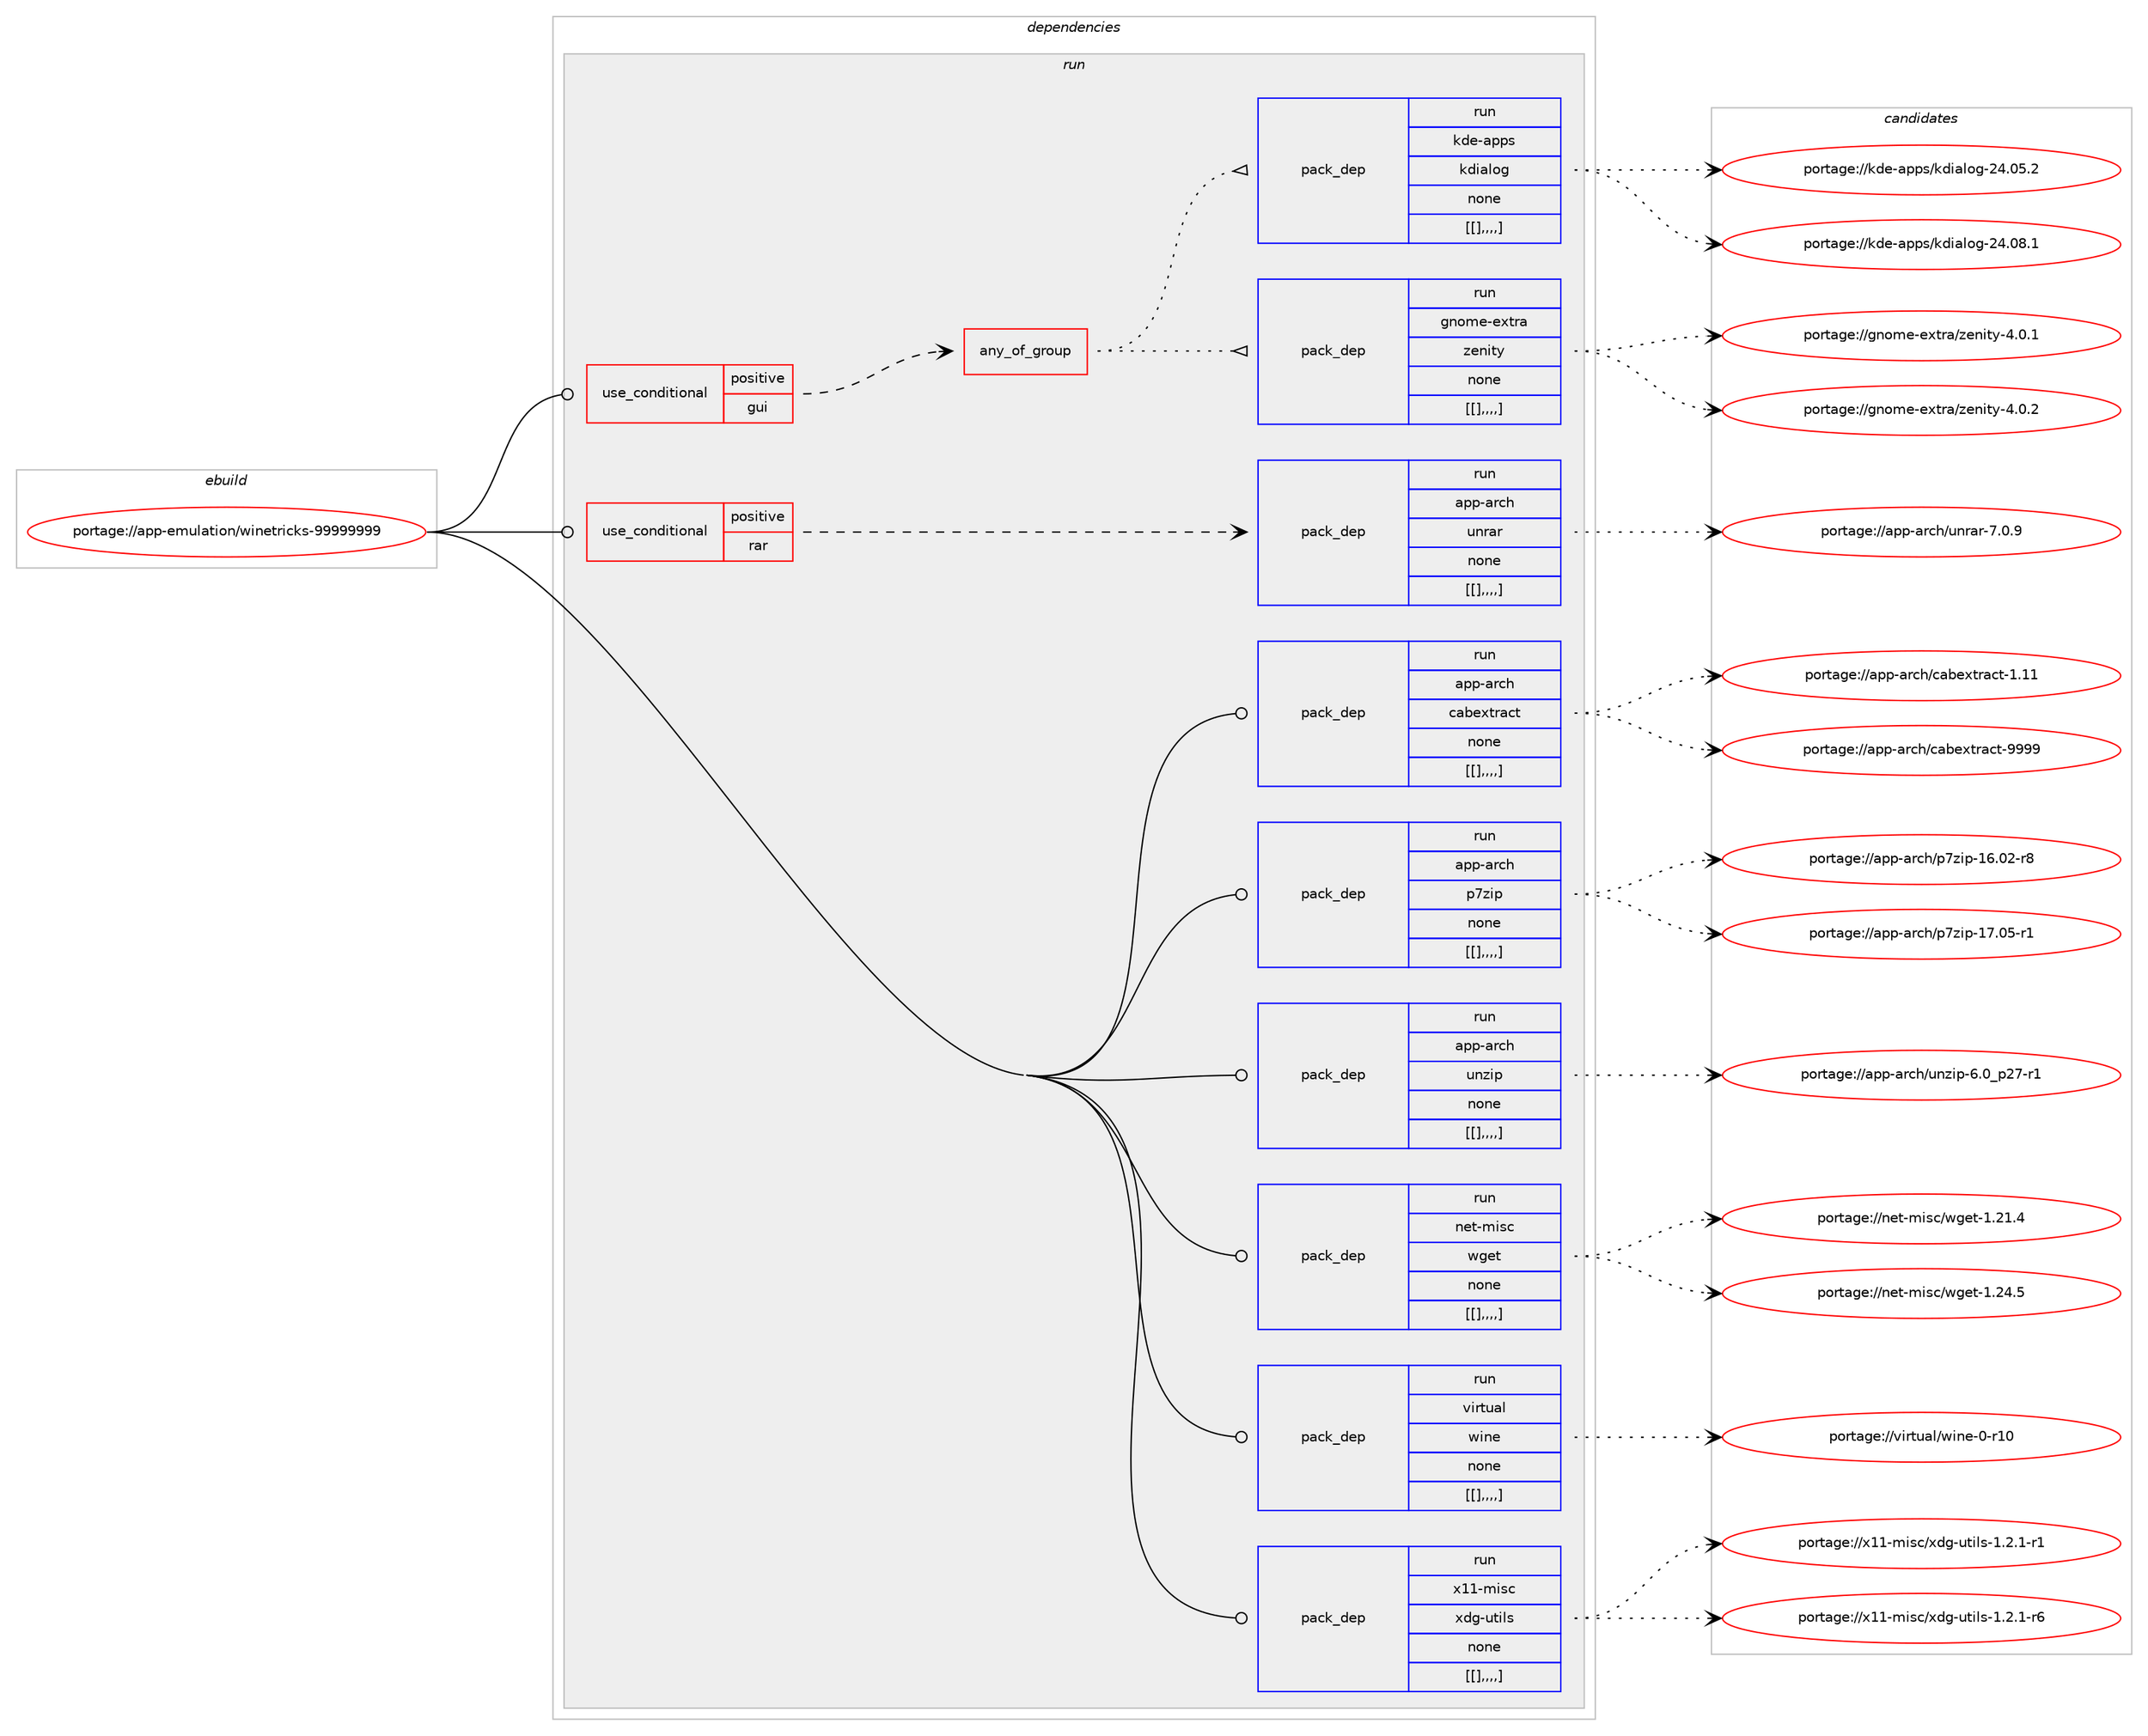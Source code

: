digraph prolog {

# *************
# Graph options
# *************

newrank=true;
concentrate=true;
compound=true;
graph [rankdir=LR,fontname=Helvetica,fontsize=10,ranksep=1.5];#, ranksep=2.5, nodesep=0.2];
edge  [arrowhead=vee];
node  [fontname=Helvetica,fontsize=10];

# **********
# The ebuild
# **********

subgraph cluster_leftcol {
color=gray;
label=<<i>ebuild</i>>;
id [label="portage://app-emulation/winetricks-99999999", color=red, width=4, href="../app-emulation/winetricks-99999999.svg"];
}

# ****************
# The dependencies
# ****************

subgraph cluster_midcol {
color=gray;
label=<<i>dependencies</i>>;
subgraph cluster_compile {
fillcolor="#eeeeee";
style=filled;
label=<<i>compile</i>>;
}
subgraph cluster_compileandrun {
fillcolor="#eeeeee";
style=filled;
label=<<i>compile and run</i>>;
}
subgraph cluster_run {
fillcolor="#eeeeee";
style=filled;
label=<<i>run</i>>;
subgraph cond10845 {
dependency36174 [label=<<TABLE BORDER="0" CELLBORDER="1" CELLSPACING="0" CELLPADDING="4"><TR><TD ROWSPAN="3" CELLPADDING="10">use_conditional</TD></TR><TR><TD>positive</TD></TR><TR><TD>gui</TD></TR></TABLE>>, shape=none, color=red];
subgraph any292 {
dependency36175 [label=<<TABLE BORDER="0" CELLBORDER="1" CELLSPACING="0" CELLPADDING="4"><TR><TD CELLPADDING="10">any_of_group</TD></TR></TABLE>>, shape=none, color=red];subgraph pack24974 {
dependency36176 [label=<<TABLE BORDER="0" CELLBORDER="1" CELLSPACING="0" CELLPADDING="4" WIDTH="220"><TR><TD ROWSPAN="6" CELLPADDING="30">pack_dep</TD></TR><TR><TD WIDTH="110">run</TD></TR><TR><TD>gnome-extra</TD></TR><TR><TD>zenity</TD></TR><TR><TD>none</TD></TR><TR><TD>[[],,,,]</TD></TR></TABLE>>, shape=none, color=blue];
}
dependency36175:e -> dependency36176:w [weight=20,style="dotted",arrowhead="oinv"];
subgraph pack24975 {
dependency36177 [label=<<TABLE BORDER="0" CELLBORDER="1" CELLSPACING="0" CELLPADDING="4" WIDTH="220"><TR><TD ROWSPAN="6" CELLPADDING="30">pack_dep</TD></TR><TR><TD WIDTH="110">run</TD></TR><TR><TD>kde-apps</TD></TR><TR><TD>kdialog</TD></TR><TR><TD>none</TD></TR><TR><TD>[[],,,,]</TD></TR></TABLE>>, shape=none, color=blue];
}
dependency36175:e -> dependency36177:w [weight=20,style="dotted",arrowhead="oinv"];
}
dependency36174:e -> dependency36175:w [weight=20,style="dashed",arrowhead="vee"];
}
id:e -> dependency36174:w [weight=20,style="solid",arrowhead="odot"];
subgraph cond10846 {
dependency36178 [label=<<TABLE BORDER="0" CELLBORDER="1" CELLSPACING="0" CELLPADDING="4"><TR><TD ROWSPAN="3" CELLPADDING="10">use_conditional</TD></TR><TR><TD>positive</TD></TR><TR><TD>rar</TD></TR></TABLE>>, shape=none, color=red];
subgraph pack24976 {
dependency36179 [label=<<TABLE BORDER="0" CELLBORDER="1" CELLSPACING="0" CELLPADDING="4" WIDTH="220"><TR><TD ROWSPAN="6" CELLPADDING="30">pack_dep</TD></TR><TR><TD WIDTH="110">run</TD></TR><TR><TD>app-arch</TD></TR><TR><TD>unrar</TD></TR><TR><TD>none</TD></TR><TR><TD>[[],,,,]</TD></TR></TABLE>>, shape=none, color=blue];
}
dependency36178:e -> dependency36179:w [weight=20,style="dashed",arrowhead="vee"];
}
id:e -> dependency36178:w [weight=20,style="solid",arrowhead="odot"];
subgraph pack24977 {
dependency36180 [label=<<TABLE BORDER="0" CELLBORDER="1" CELLSPACING="0" CELLPADDING="4" WIDTH="220"><TR><TD ROWSPAN="6" CELLPADDING="30">pack_dep</TD></TR><TR><TD WIDTH="110">run</TD></TR><TR><TD>app-arch</TD></TR><TR><TD>cabextract</TD></TR><TR><TD>none</TD></TR><TR><TD>[[],,,,]</TD></TR></TABLE>>, shape=none, color=blue];
}
id:e -> dependency36180:w [weight=20,style="solid",arrowhead="odot"];
subgraph pack24978 {
dependency36181 [label=<<TABLE BORDER="0" CELLBORDER="1" CELLSPACING="0" CELLPADDING="4" WIDTH="220"><TR><TD ROWSPAN="6" CELLPADDING="30">pack_dep</TD></TR><TR><TD WIDTH="110">run</TD></TR><TR><TD>app-arch</TD></TR><TR><TD>p7zip</TD></TR><TR><TD>none</TD></TR><TR><TD>[[],,,,]</TD></TR></TABLE>>, shape=none, color=blue];
}
id:e -> dependency36181:w [weight=20,style="solid",arrowhead="odot"];
subgraph pack24979 {
dependency36182 [label=<<TABLE BORDER="0" CELLBORDER="1" CELLSPACING="0" CELLPADDING="4" WIDTH="220"><TR><TD ROWSPAN="6" CELLPADDING="30">pack_dep</TD></TR><TR><TD WIDTH="110">run</TD></TR><TR><TD>app-arch</TD></TR><TR><TD>unzip</TD></TR><TR><TD>none</TD></TR><TR><TD>[[],,,,]</TD></TR></TABLE>>, shape=none, color=blue];
}
id:e -> dependency36182:w [weight=20,style="solid",arrowhead="odot"];
subgraph pack24980 {
dependency36183 [label=<<TABLE BORDER="0" CELLBORDER="1" CELLSPACING="0" CELLPADDING="4" WIDTH="220"><TR><TD ROWSPAN="6" CELLPADDING="30">pack_dep</TD></TR><TR><TD WIDTH="110">run</TD></TR><TR><TD>net-misc</TD></TR><TR><TD>wget</TD></TR><TR><TD>none</TD></TR><TR><TD>[[],,,,]</TD></TR></TABLE>>, shape=none, color=blue];
}
id:e -> dependency36183:w [weight=20,style="solid",arrowhead="odot"];
subgraph pack24981 {
dependency36184 [label=<<TABLE BORDER="0" CELLBORDER="1" CELLSPACING="0" CELLPADDING="4" WIDTH="220"><TR><TD ROWSPAN="6" CELLPADDING="30">pack_dep</TD></TR><TR><TD WIDTH="110">run</TD></TR><TR><TD>virtual</TD></TR><TR><TD>wine</TD></TR><TR><TD>none</TD></TR><TR><TD>[[],,,,]</TD></TR></TABLE>>, shape=none, color=blue];
}
id:e -> dependency36184:w [weight=20,style="solid",arrowhead="odot"];
subgraph pack24982 {
dependency36185 [label=<<TABLE BORDER="0" CELLBORDER="1" CELLSPACING="0" CELLPADDING="4" WIDTH="220"><TR><TD ROWSPAN="6" CELLPADDING="30">pack_dep</TD></TR><TR><TD WIDTH="110">run</TD></TR><TR><TD>x11-misc</TD></TR><TR><TD>xdg-utils</TD></TR><TR><TD>none</TD></TR><TR><TD>[[],,,,]</TD></TR></TABLE>>, shape=none, color=blue];
}
id:e -> dependency36185:w [weight=20,style="solid",arrowhead="odot"];
}
}

# **************
# The candidates
# **************

subgraph cluster_choices {
rank=same;
color=gray;
label=<<i>candidates</i>>;

subgraph choice24974 {
color=black;
nodesep=1;
choice103110111109101451011201161149747122101110105116121455246484650 [label="portage://gnome-extra/zenity-4.0.2", color=red, width=4,href="../gnome-extra/zenity-4.0.2.svg"];
choice103110111109101451011201161149747122101110105116121455246484649 [label="portage://gnome-extra/zenity-4.0.1", color=red, width=4,href="../gnome-extra/zenity-4.0.1.svg"];
dependency36176:e -> choice103110111109101451011201161149747122101110105116121455246484650:w [style=dotted,weight="100"];
dependency36176:e -> choice103110111109101451011201161149747122101110105116121455246484649:w [style=dotted,weight="100"];
}
subgraph choice24975 {
color=black;
nodesep=1;
choice107100101459711211211547107100105971081111034550524648564649 [label="portage://kde-apps/kdialog-24.08.1", color=red, width=4,href="../kde-apps/kdialog-24.08.1.svg"];
choice107100101459711211211547107100105971081111034550524648534650 [label="portage://kde-apps/kdialog-24.05.2", color=red, width=4,href="../kde-apps/kdialog-24.05.2.svg"];
dependency36177:e -> choice107100101459711211211547107100105971081111034550524648564649:w [style=dotted,weight="100"];
dependency36177:e -> choice107100101459711211211547107100105971081111034550524648534650:w [style=dotted,weight="100"];
}
subgraph choice24976 {
color=black;
nodesep=1;
choice971121124597114991044711711011497114455546484657 [label="portage://app-arch/unrar-7.0.9", color=red, width=4,href="../app-arch/unrar-7.0.9.svg"];
dependency36179:e -> choice971121124597114991044711711011497114455546484657:w [style=dotted,weight="100"];
}
subgraph choice24977 {
color=black;
nodesep=1;
choice971121124597114991044799979810112011611497991164557575757 [label="portage://app-arch/cabextract-9999", color=red, width=4,href="../app-arch/cabextract-9999.svg"];
choice971121124597114991044799979810112011611497991164549464949 [label="portage://app-arch/cabextract-1.11", color=red, width=4,href="../app-arch/cabextract-1.11.svg"];
dependency36180:e -> choice971121124597114991044799979810112011611497991164557575757:w [style=dotted,weight="100"];
dependency36180:e -> choice971121124597114991044799979810112011611497991164549464949:w [style=dotted,weight="100"];
}
subgraph choice24978 {
color=black;
nodesep=1;
choice9711211245971149910447112551221051124549554648534511449 [label="portage://app-arch/p7zip-17.05-r1", color=red, width=4,href="../app-arch/p7zip-17.05-r1.svg"];
choice9711211245971149910447112551221051124549544648504511456 [label="portage://app-arch/p7zip-16.02-r8", color=red, width=4,href="../app-arch/p7zip-16.02-r8.svg"];
dependency36181:e -> choice9711211245971149910447112551221051124549554648534511449:w [style=dotted,weight="100"];
dependency36181:e -> choice9711211245971149910447112551221051124549544648504511456:w [style=dotted,weight="100"];
}
subgraph choice24979 {
color=black;
nodesep=1;
choice9711211245971149910447117110122105112455446489511250554511449 [label="portage://app-arch/unzip-6.0_p27-r1", color=red, width=4,href="../app-arch/unzip-6.0_p27-r1.svg"];
dependency36182:e -> choice9711211245971149910447117110122105112455446489511250554511449:w [style=dotted,weight="100"];
}
subgraph choice24980 {
color=black;
nodesep=1;
choice11010111645109105115994711910310111645494650524653 [label="portage://net-misc/wget-1.24.5", color=red, width=4,href="../net-misc/wget-1.24.5.svg"];
choice11010111645109105115994711910310111645494650494652 [label="portage://net-misc/wget-1.21.4", color=red, width=4,href="../net-misc/wget-1.21.4.svg"];
dependency36183:e -> choice11010111645109105115994711910310111645494650524653:w [style=dotted,weight="100"];
dependency36183:e -> choice11010111645109105115994711910310111645494650494652:w [style=dotted,weight="100"];
}
subgraph choice24981 {
color=black;
nodesep=1;
choice11810511411611797108471191051101014548451144948 [label="portage://virtual/wine-0-r10", color=red, width=4,href="../virtual/wine-0-r10.svg"];
dependency36184:e -> choice11810511411611797108471191051101014548451144948:w [style=dotted,weight="100"];
}
subgraph choice24982 {
color=black;
nodesep=1;
choice1204949451091051159947120100103451171161051081154549465046494511454 [label="portage://x11-misc/xdg-utils-1.2.1-r6", color=red, width=4,href="../x11-misc/xdg-utils-1.2.1-r6.svg"];
choice1204949451091051159947120100103451171161051081154549465046494511449 [label="portage://x11-misc/xdg-utils-1.2.1-r1", color=red, width=4,href="../x11-misc/xdg-utils-1.2.1-r1.svg"];
dependency36185:e -> choice1204949451091051159947120100103451171161051081154549465046494511454:w [style=dotted,weight="100"];
dependency36185:e -> choice1204949451091051159947120100103451171161051081154549465046494511449:w [style=dotted,weight="100"];
}
}

}
